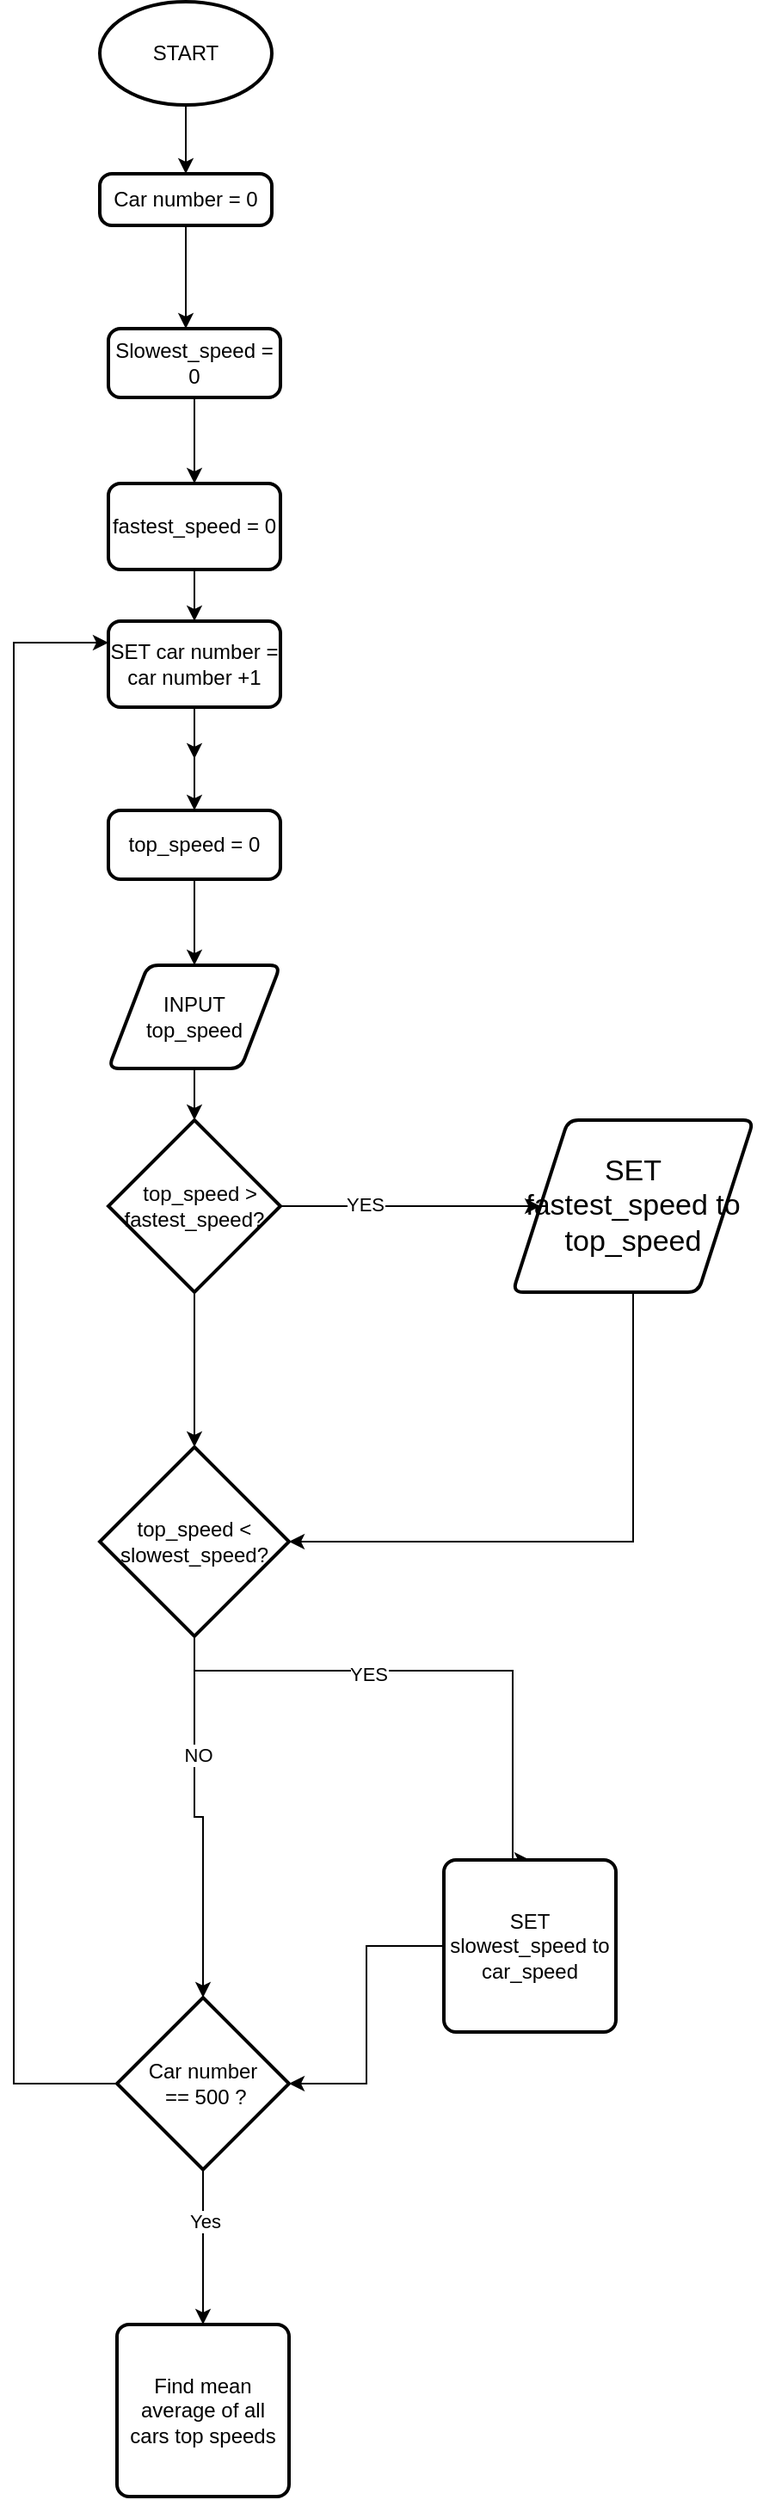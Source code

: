 <mxfile version="21.7.5" type="github">
  <diagram id="C5RBs43oDa-KdzZeNtuy" name="Page-1">
    <mxGraphModel dx="1968" dy="4602" grid="1" gridSize="10" guides="1" tooltips="1" connect="1" arrows="1" fold="1" page="1" pageScale="1" pageWidth="900" pageHeight="1600" math="0" shadow="0">
      <root>
        <mxCell id="WIyWlLk6GJQsqaUBKTNV-0" />
        <mxCell id="WIyWlLk6GJQsqaUBKTNV-1" parent="WIyWlLk6GJQsqaUBKTNV-0" />
        <mxCell id="zULD-CnFrx8nNNYtCCxN-3" style="edgeStyle=orthogonalEdgeStyle;rounded=0;orthogonalLoop=1;jettySize=auto;html=1;" parent="WIyWlLk6GJQsqaUBKTNV-1" source="zULD-CnFrx8nNNYtCCxN-0" edge="1">
          <mxGeometry relative="1" as="geometry">
            <mxPoint x="140" y="-1500" as="targetPoint" />
            <Array as="points">
              <mxPoint x="140" y="-1510" />
              <mxPoint x="140" y="-1510" />
            </Array>
          </mxGeometry>
        </mxCell>
        <mxCell id="zULD-CnFrx8nNNYtCCxN-0" value="START" style="strokeWidth=2;html=1;shape=mxgraph.flowchart.start_1;whiteSpace=wrap;" parent="WIyWlLk6GJQsqaUBKTNV-1" vertex="1">
          <mxGeometry x="90" y="-1600" width="100" height="60" as="geometry" />
        </mxCell>
        <mxCell id="zULD-CnFrx8nNNYtCCxN-12" style="edgeStyle=orthogonalEdgeStyle;rounded=0;orthogonalLoop=1;jettySize=auto;html=1;entryX=0.5;entryY=0;entryDx=0;entryDy=0;" parent="WIyWlLk6GJQsqaUBKTNV-1" source="zULD-CnFrx8nNNYtCCxN-6" target="zULD-CnFrx8nNNYtCCxN-11" edge="1">
          <mxGeometry relative="1" as="geometry" />
        </mxCell>
        <mxCell id="zULD-CnFrx8nNNYtCCxN-13" value="Yes" style="edgeLabel;html=1;align=center;verticalAlign=middle;resizable=0;points=[];" parent="zULD-CnFrx8nNNYtCCxN-12" vertex="1" connectable="0">
          <mxGeometry x="-0.342" y="1" relative="1" as="geometry">
            <mxPoint as="offset" />
          </mxGeometry>
        </mxCell>
        <mxCell id="G7S1scax8ti5tBEs6_KN-29" style="edgeStyle=orthogonalEdgeStyle;rounded=0;orthogonalLoop=1;jettySize=auto;html=1;entryX=0;entryY=0.25;entryDx=0;entryDy=0;" edge="1" parent="WIyWlLk6GJQsqaUBKTNV-1" source="zULD-CnFrx8nNNYtCCxN-6" target="zULD-CnFrx8nNNYtCCxN-14">
          <mxGeometry relative="1" as="geometry">
            <Array as="points">
              <mxPoint x="40" y="-390" />
              <mxPoint x="40" y="-1228" />
            </Array>
          </mxGeometry>
        </mxCell>
        <mxCell id="zULD-CnFrx8nNNYtCCxN-6" value="Car number&lt;br&gt;&amp;nbsp;== 500 ?" style="strokeWidth=2;html=1;shape=mxgraph.flowchart.decision;whiteSpace=wrap;" parent="WIyWlLk6GJQsqaUBKTNV-1" vertex="1">
          <mxGeometry x="100" y="-440" width="100" height="100" as="geometry" />
        </mxCell>
        <mxCell id="zULD-CnFrx8nNNYtCCxN-11" value="Find mean average of all cars top speeds" style="rounded=1;whiteSpace=wrap;html=1;absoluteArcSize=1;arcSize=14;strokeWidth=2;" parent="WIyWlLk6GJQsqaUBKTNV-1" vertex="1">
          <mxGeometry x="100" y="-250" width="100" height="100" as="geometry" />
        </mxCell>
        <mxCell id="zULD-CnFrx8nNNYtCCxN-17" style="edgeStyle=orthogonalEdgeStyle;rounded=0;orthogonalLoop=1;jettySize=auto;html=1;entryX=0.5;entryY=0;entryDx=0;entryDy=0;" parent="WIyWlLk6GJQsqaUBKTNV-1" source="zULD-CnFrx8nNNYtCCxN-14" edge="1">
          <mxGeometry relative="1" as="geometry">
            <mxPoint x="145.0" y="-1160" as="targetPoint" />
          </mxGeometry>
        </mxCell>
        <mxCell id="G7S1scax8ti5tBEs6_KN-21" style="edgeStyle=orthogonalEdgeStyle;rounded=0;orthogonalLoop=1;jettySize=auto;html=1;entryX=0.5;entryY=0;entryDx=0;entryDy=0;" edge="1" parent="WIyWlLk6GJQsqaUBKTNV-1" source="zULD-CnFrx8nNNYtCCxN-14" target="G7S1scax8ti5tBEs6_KN-20">
          <mxGeometry relative="1" as="geometry" />
        </mxCell>
        <mxCell id="zULD-CnFrx8nNNYtCCxN-14" value="SET car number = car number +1" style="rounded=1;whiteSpace=wrap;html=1;absoluteArcSize=1;arcSize=14;strokeWidth=2;" parent="WIyWlLk6GJQsqaUBKTNV-1" vertex="1">
          <mxGeometry x="95" y="-1240" width="100" height="50" as="geometry" />
        </mxCell>
        <mxCell id="zULD-CnFrx8nNNYtCCxN-16" style="edgeStyle=orthogonalEdgeStyle;rounded=0;orthogonalLoop=1;jettySize=auto;html=1;" parent="WIyWlLk6GJQsqaUBKTNV-1" source="zULD-CnFrx8nNNYtCCxN-15" edge="1">
          <mxGeometry relative="1" as="geometry">
            <mxPoint x="140" y="-1410" as="targetPoint" />
            <Array as="points">
              <mxPoint x="140" y="-1430" />
              <mxPoint x="140" y="-1430" />
            </Array>
          </mxGeometry>
        </mxCell>
        <mxCell id="zULD-CnFrx8nNNYtCCxN-15" value="Car number = 0" style="rounded=1;whiteSpace=wrap;html=1;absoluteArcSize=1;arcSize=14;strokeWidth=2;" parent="WIyWlLk6GJQsqaUBKTNV-1" vertex="1">
          <mxGeometry x="90" y="-1500" width="100" height="30" as="geometry" />
        </mxCell>
        <mxCell id="G7S1scax8ti5tBEs6_KN-5" style="edgeStyle=orthogonalEdgeStyle;rounded=0;orthogonalLoop=1;jettySize=auto;html=1;entryX=0.5;entryY=0;entryDx=0;entryDy=0;entryPerimeter=0;" edge="1" parent="WIyWlLk6GJQsqaUBKTNV-1" source="G7S1scax8ti5tBEs6_KN-0" target="G7S1scax8ti5tBEs6_KN-4">
          <mxGeometry relative="1" as="geometry" />
        </mxCell>
        <mxCell id="G7S1scax8ti5tBEs6_KN-0" value="INPUT &lt;br&gt;top_speed" style="shape=parallelogram;html=1;strokeWidth=2;perimeter=parallelogramPerimeter;whiteSpace=wrap;rounded=1;arcSize=12;size=0.23;" vertex="1" parent="WIyWlLk6GJQsqaUBKTNV-1">
          <mxGeometry x="95" y="-1040" width="100" height="60" as="geometry" />
        </mxCell>
        <mxCell id="G7S1scax8ti5tBEs6_KN-3" style="edgeStyle=orthogonalEdgeStyle;rounded=0;orthogonalLoop=1;jettySize=auto;html=1;entryX=0.5;entryY=0;entryDx=0;entryDy=0;" edge="1" parent="WIyWlLk6GJQsqaUBKTNV-1" source="G7S1scax8ti5tBEs6_KN-2" target="zULD-CnFrx8nNNYtCCxN-14">
          <mxGeometry relative="1" as="geometry" />
        </mxCell>
        <mxCell id="G7S1scax8ti5tBEs6_KN-2" value="fastest_speed = 0" style="rounded=1;whiteSpace=wrap;html=1;absoluteArcSize=1;arcSize=14;strokeWidth=2;" vertex="1" parent="WIyWlLk6GJQsqaUBKTNV-1">
          <mxGeometry x="95" y="-1320" width="100" height="50" as="geometry" />
        </mxCell>
        <mxCell id="G7S1scax8ti5tBEs6_KN-7" style="edgeStyle=orthogonalEdgeStyle;rounded=0;orthogonalLoop=1;jettySize=auto;html=1;entryX=0;entryY=0.5;entryDx=0;entryDy=0;" edge="1" parent="WIyWlLk6GJQsqaUBKTNV-1" source="G7S1scax8ti5tBEs6_KN-4" target="G7S1scax8ti5tBEs6_KN-30">
          <mxGeometry relative="1" as="geometry">
            <mxPoint x="335" y="-900" as="targetPoint" />
          </mxGeometry>
        </mxCell>
        <mxCell id="G7S1scax8ti5tBEs6_KN-8" value="YES" style="edgeLabel;html=1;align=center;verticalAlign=middle;resizable=0;points=[];" vertex="1" connectable="0" parent="G7S1scax8ti5tBEs6_KN-7">
          <mxGeometry x="-0.351" y="1" relative="1" as="geometry">
            <mxPoint as="offset" />
          </mxGeometry>
        </mxCell>
        <mxCell id="G7S1scax8ti5tBEs6_KN-15" style="edgeStyle=orthogonalEdgeStyle;rounded=0;orthogonalLoop=1;jettySize=auto;html=1;entryX=0.5;entryY=0;entryDx=0;entryDy=0;entryPerimeter=0;" edge="1" parent="WIyWlLk6GJQsqaUBKTNV-1" source="G7S1scax8ti5tBEs6_KN-4" target="G7S1scax8ti5tBEs6_KN-14">
          <mxGeometry relative="1" as="geometry" />
        </mxCell>
        <mxCell id="G7S1scax8ti5tBEs6_KN-4" value="&amp;nbsp; top_speed &amp;gt; fastest_speed?" style="strokeWidth=2;html=1;shape=mxgraph.flowchart.decision;whiteSpace=wrap;" vertex="1" parent="WIyWlLk6GJQsqaUBKTNV-1">
          <mxGeometry x="95" y="-950" width="100" height="100" as="geometry" />
        </mxCell>
        <mxCell id="G7S1scax8ti5tBEs6_KN-16" style="edgeStyle=orthogonalEdgeStyle;rounded=0;orthogonalLoop=1;jettySize=auto;html=1;entryX=1;entryY=0.5;entryDx=0;entryDy=0;entryPerimeter=0;exitX=0.5;exitY=1;exitDx=0;exitDy=0;" edge="1" parent="WIyWlLk6GJQsqaUBKTNV-1" source="G7S1scax8ti5tBEs6_KN-30" target="G7S1scax8ti5tBEs6_KN-14">
          <mxGeometry relative="1" as="geometry">
            <mxPoint x="370" y="-860" as="sourcePoint" />
            <Array as="points">
              <mxPoint x="400" y="-705" />
            </Array>
          </mxGeometry>
        </mxCell>
        <mxCell id="G7S1scax8ti5tBEs6_KN-9" style="edgeStyle=orthogonalEdgeStyle;rounded=0;orthogonalLoop=1;jettySize=auto;html=1;exitX=0.5;exitY=1;exitDx=0;exitDy=0;" edge="1" parent="WIyWlLk6GJQsqaUBKTNV-1">
          <mxGeometry relative="1" as="geometry">
            <mxPoint x="400" y="-850" as="sourcePoint" />
            <mxPoint x="400" y="-850" as="targetPoint" />
          </mxGeometry>
        </mxCell>
        <mxCell id="G7S1scax8ti5tBEs6_KN-10" style="edgeStyle=orthogonalEdgeStyle;rounded=0;orthogonalLoop=1;jettySize=auto;html=1;exitX=0.5;exitY=1;exitDx=0;exitDy=0;" edge="1" parent="WIyWlLk6GJQsqaUBKTNV-1">
          <mxGeometry relative="1" as="geometry">
            <mxPoint x="400" y="-850" as="sourcePoint" />
            <mxPoint x="400" y="-850" as="targetPoint" />
          </mxGeometry>
        </mxCell>
        <mxCell id="G7S1scax8ti5tBEs6_KN-23" style="edgeStyle=orthogonalEdgeStyle;rounded=0;orthogonalLoop=1;jettySize=auto;html=1;entryX=0.5;entryY=0;entryDx=0;entryDy=0;" edge="1" parent="WIyWlLk6GJQsqaUBKTNV-1" source="G7S1scax8ti5tBEs6_KN-14" target="G7S1scax8ti5tBEs6_KN-19">
          <mxGeometry relative="1" as="geometry">
            <Array as="points">
              <mxPoint x="145" y="-630" />
              <mxPoint x="330" y="-630" />
            </Array>
          </mxGeometry>
        </mxCell>
        <mxCell id="G7S1scax8ti5tBEs6_KN-24" value="YES" style="edgeLabel;html=1;align=center;verticalAlign=middle;resizable=0;points=[];" vertex="1" connectable="0" parent="G7S1scax8ti5tBEs6_KN-23">
          <mxGeometry x="-0.26" y="-2" relative="1" as="geometry">
            <mxPoint as="offset" />
          </mxGeometry>
        </mxCell>
        <mxCell id="G7S1scax8ti5tBEs6_KN-25" style="edgeStyle=orthogonalEdgeStyle;rounded=0;orthogonalLoop=1;jettySize=auto;html=1;" edge="1" parent="WIyWlLk6GJQsqaUBKTNV-1" source="G7S1scax8ti5tBEs6_KN-14" target="zULD-CnFrx8nNNYtCCxN-6">
          <mxGeometry relative="1" as="geometry" />
        </mxCell>
        <mxCell id="G7S1scax8ti5tBEs6_KN-26" value="NO" style="edgeLabel;html=1;align=center;verticalAlign=middle;resizable=0;points=[];" vertex="1" connectable="0" parent="G7S1scax8ti5tBEs6_KN-25">
          <mxGeometry x="-0.358" y="2" relative="1" as="geometry">
            <mxPoint as="offset" />
          </mxGeometry>
        </mxCell>
        <mxCell id="G7S1scax8ti5tBEs6_KN-14" value="top_speed &amp;lt; slowest_speed?" style="strokeWidth=2;html=1;shape=mxgraph.flowchart.decision;whiteSpace=wrap;" vertex="1" parent="WIyWlLk6GJQsqaUBKTNV-1">
          <mxGeometry x="90" y="-760" width="110" height="110" as="geometry" />
        </mxCell>
        <mxCell id="G7S1scax8ti5tBEs6_KN-18" style="edgeStyle=orthogonalEdgeStyle;rounded=0;orthogonalLoop=1;jettySize=auto;html=1;entryX=0.5;entryY=0;entryDx=0;entryDy=0;" edge="1" parent="WIyWlLk6GJQsqaUBKTNV-1" source="G7S1scax8ti5tBEs6_KN-17" target="G7S1scax8ti5tBEs6_KN-2">
          <mxGeometry relative="1" as="geometry" />
        </mxCell>
        <mxCell id="G7S1scax8ti5tBEs6_KN-17" value="Slowest_speed = 0" style="rounded=1;whiteSpace=wrap;html=1;absoluteArcSize=1;arcSize=14;strokeWidth=2;" vertex="1" parent="WIyWlLk6GJQsqaUBKTNV-1">
          <mxGeometry x="95" y="-1410" width="100" height="40" as="geometry" />
        </mxCell>
        <mxCell id="G7S1scax8ti5tBEs6_KN-27" style="edgeStyle=orthogonalEdgeStyle;rounded=0;orthogonalLoop=1;jettySize=auto;html=1;entryX=1;entryY=0.5;entryDx=0;entryDy=0;entryPerimeter=0;" edge="1" parent="WIyWlLk6GJQsqaUBKTNV-1" source="G7S1scax8ti5tBEs6_KN-19" target="zULD-CnFrx8nNNYtCCxN-6">
          <mxGeometry relative="1" as="geometry" />
        </mxCell>
        <mxCell id="G7S1scax8ti5tBEs6_KN-19" value="SET slowest_speed to car_speed" style="rounded=1;whiteSpace=wrap;html=1;absoluteArcSize=1;arcSize=14;strokeWidth=2;" vertex="1" parent="WIyWlLk6GJQsqaUBKTNV-1">
          <mxGeometry x="290" y="-520" width="100" height="100" as="geometry" />
        </mxCell>
        <mxCell id="G7S1scax8ti5tBEs6_KN-22" style="edgeStyle=orthogonalEdgeStyle;rounded=0;orthogonalLoop=1;jettySize=auto;html=1;entryX=0.5;entryY=0;entryDx=0;entryDy=0;" edge="1" parent="WIyWlLk6GJQsqaUBKTNV-1" source="G7S1scax8ti5tBEs6_KN-20" target="G7S1scax8ti5tBEs6_KN-0">
          <mxGeometry relative="1" as="geometry" />
        </mxCell>
        <mxCell id="G7S1scax8ti5tBEs6_KN-20" value="top_speed = 0" style="rounded=1;whiteSpace=wrap;html=1;absoluteArcSize=1;arcSize=14;strokeWidth=2;" vertex="1" parent="WIyWlLk6GJQsqaUBKTNV-1">
          <mxGeometry x="95" y="-1130" width="100" height="40" as="geometry" />
        </mxCell>
        <mxCell id="G7S1scax8ti5tBEs6_KN-30" value="&lt;font style=&quot;font-size: 17px;&quot;&gt;SET fastest_speed to top_speed&lt;/font&gt;" style="shape=parallelogram;html=1;strokeWidth=2;perimeter=parallelogramPerimeter;whiteSpace=wrap;rounded=1;arcSize=12;size=0.23;" vertex="1" parent="WIyWlLk6GJQsqaUBKTNV-1">
          <mxGeometry x="330" y="-950" width="140" height="100" as="geometry" />
        </mxCell>
      </root>
    </mxGraphModel>
  </diagram>
</mxfile>
